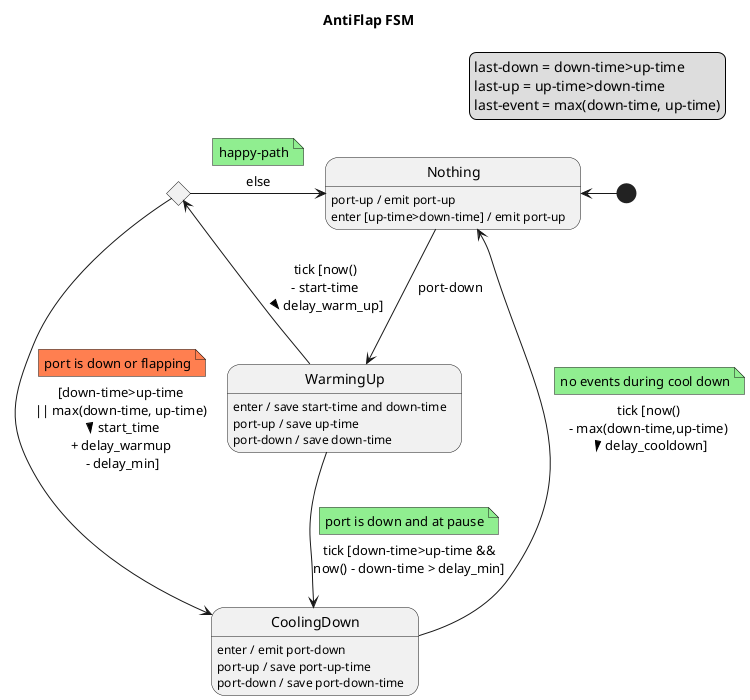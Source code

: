 * Timeouts
- delay_warmup
- delay_min
- delay_cooldown

* Vars
- start-time
- down-time
- up-time

@startuml
title AntiFlap FSM
legend top right
    last-down = down-time>up-time
    last-up = up-time>down-time
    last-event = max(down-time, up-time)
endlegend

[*] -l-> Nothing
state WarmingUpEnded <<choice>>

Nothing : port-up / emit port-up
Nothing: enter [up-time>down-time] / emit port-up
Nothing -d-> WarmingUp : port-down

WarmingUp: enter / save start-time and down-time
WarmingUp: port-up / save up-time
WarmingUp: port-down / save down-time
WarmingUp -d-> CoolingDown : tick [down-time>up-time &&\nnow() - down-time > delay_min]
note top on link #lightgreen: port is down and at pause
WarmingUp -l-> WarmingUpEnded : tick [now() \n- start-time \n> delay_warm_up]

WarmingUpEnded -> CoolingDown : [down-time>up-time \n|| max(down-time, up-time) \n> start_time \n+ delay_warmup \n- delay_min]
note top on link #coral: port is down or flapping
WarmingUpEnded -> Nothing : else
note top on link #lightgreen: happy-path

CoolingDown: enter / emit port-down
CoolingDown: port-up / save port-up-time
CoolingDown: port-down / save port-down-time
CoolingDown -u-> Nothing : tick [now() \n- max(down-time,up-time) \n> delay_cooldown]
note top on link #lightgreen: no events during cool down
@enduml